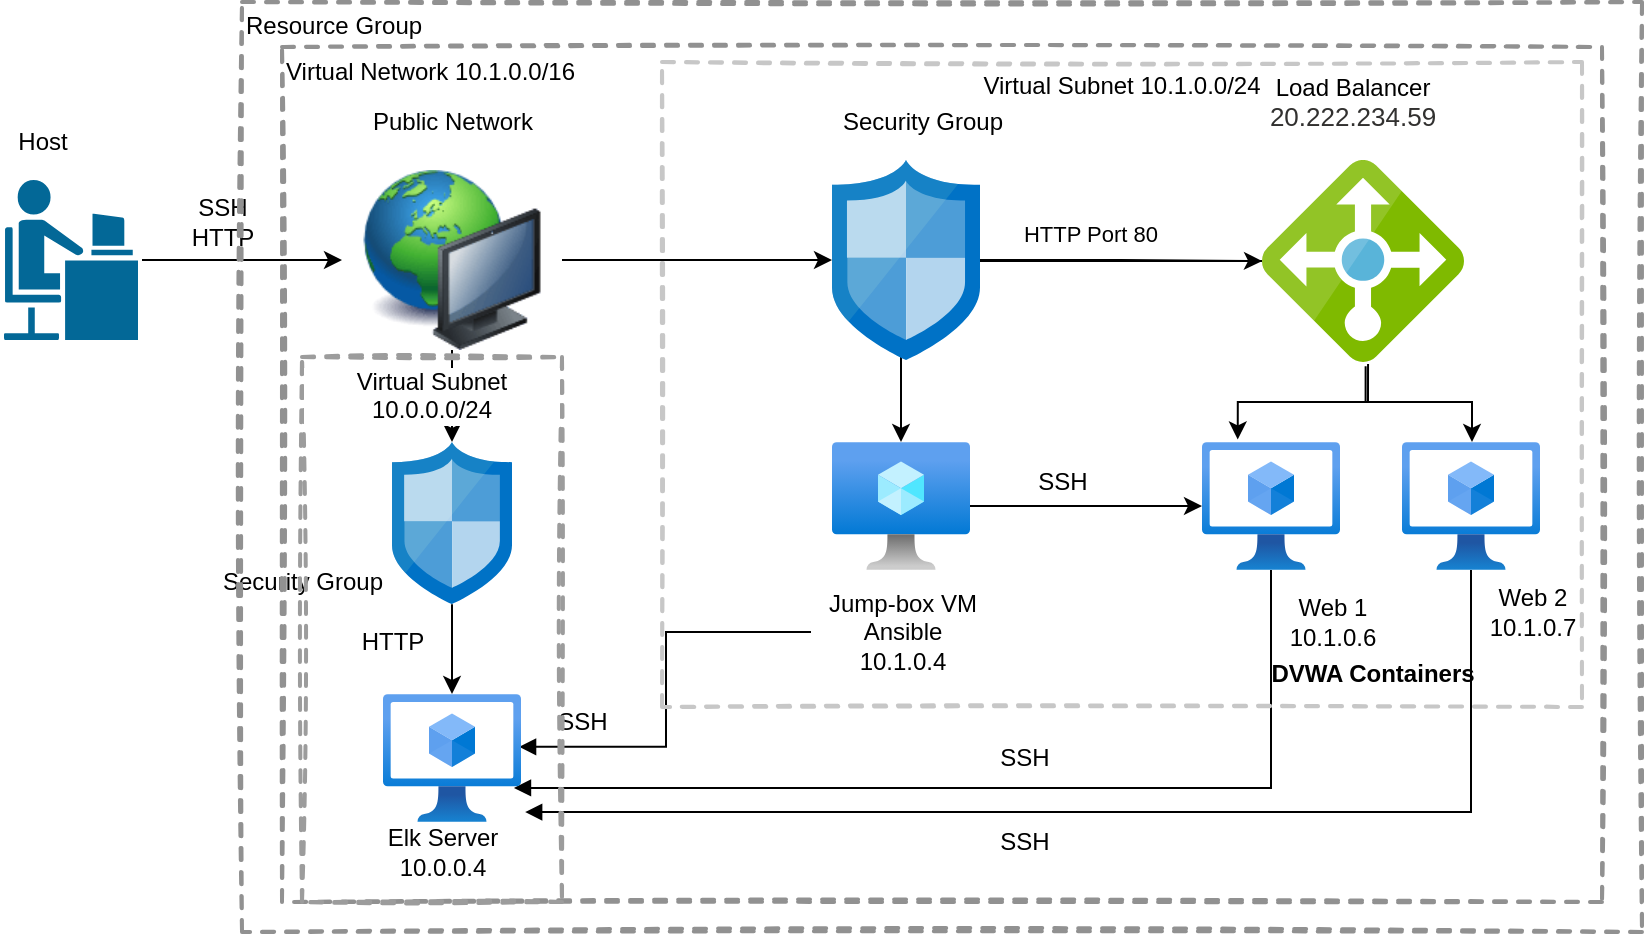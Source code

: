 <mxfile version="17.5.0" type="google"><diagram id="nQRexkAGeHxZNy12j3t0" name="Page-1"><mxGraphModel dx="1038" dy="547" grid="1" gridSize="10" guides="1" tooltips="1" connect="1" arrows="1" fold="1" page="1" pageScale="1" pageWidth="980" pageHeight="690" math="0" shadow="0"><root><mxCell id="0"/><mxCell id="1" parent="0"/><mxCell id="AliA5fw3jf4IeU8cdq8I-28" value="" style="edgeStyle=orthogonalEdgeStyle;rounded=0;orthogonalLoop=1;jettySize=auto;html=1;" edge="1" parent="1" source="AliA5fw3jf4IeU8cdq8I-1" target="AliA5fw3jf4IeU8cdq8I-7"><mxGeometry relative="1" as="geometry"/></mxCell><mxCell id="AliA5fw3jf4IeU8cdq8I-1" value="" style="shape=mxgraph.cisco.people.androgenous_person;sketch=0;html=1;pointerEvents=1;dashed=0;fillColor=#036897;strokeColor=#ffffff;strokeWidth=2;verticalLabelPosition=bottom;verticalAlign=top;align=center;outlineConnect=0;" vertex="1" parent="1"><mxGeometry x="10" y="218" width="69" height="82" as="geometry"/></mxCell><mxCell id="AliA5fw3jf4IeU8cdq8I-2" value="Host" style="text;html=1;resizable=0;autosize=1;align=center;verticalAlign=middle;points=[];fillColor=none;strokeColor=none;rounded=0;" vertex="1" parent="1"><mxGeometry x="10" y="190" width="40" height="20" as="geometry"/></mxCell><mxCell id="AliA5fw3jf4IeU8cdq8I-29" value="" style="edgeStyle=orthogonalEdgeStyle;rounded=0;orthogonalLoop=1;jettySize=auto;html=1;" edge="1" parent="1" source="AliA5fw3jf4IeU8cdq8I-7" target="AliA5fw3jf4IeU8cdq8I-13"><mxGeometry relative="1" as="geometry"/></mxCell><mxCell id="AliA5fw3jf4IeU8cdq8I-62" value="" style="edgeStyle=orthogonalEdgeStyle;rounded=0;sketch=0;orthogonalLoop=1;jettySize=auto;html=1;" edge="1" parent="1" source="AliA5fw3jf4IeU8cdq8I-7" target="AliA5fw3jf4IeU8cdq8I-46"><mxGeometry relative="1" as="geometry"/></mxCell><mxCell id="AliA5fw3jf4IeU8cdq8I-7" value="" style="image;html=1;image=img/lib/clip_art/computers/Network_128x128.png" vertex="1" parent="1"><mxGeometry x="180" y="214" width="110" height="90" as="geometry"/></mxCell><mxCell id="AliA5fw3jf4IeU8cdq8I-9" value="Public Network" style="text;html=1;resizable=0;autosize=1;align=center;verticalAlign=middle;points=[];fillColor=none;strokeColor=none;rounded=0;" vertex="1" parent="1"><mxGeometry x="185" y="180" width="100" height="20" as="geometry"/></mxCell><mxCell id="AliA5fw3jf4IeU8cdq8I-48" value="" style="edgeStyle=orthogonalEdgeStyle;rounded=0;orthogonalLoop=1;jettySize=auto;html=1;" edge="1" parent="1" source="AliA5fw3jf4IeU8cdq8I-12" target="AliA5fw3jf4IeU8cdq8I-31"><mxGeometry relative="1" as="geometry"/></mxCell><mxCell id="AliA5fw3jf4IeU8cdq8I-60" value="" style="edgeStyle=orthogonalEdgeStyle;rounded=0;orthogonalLoop=1;jettySize=auto;html=1;exitX=0.513;exitY=1.021;exitDx=0;exitDy=0;exitPerimeter=0;sketch=0;" edge="1" parent="1" source="AliA5fw3jf4IeU8cdq8I-12" target="AliA5fw3jf4IeU8cdq8I-35"><mxGeometry relative="1" as="geometry"><mxPoint x="640" y="340" as="sourcePoint"/><Array as="points"><mxPoint x="692" y="330"/><mxPoint x="745" y="330"/></Array></mxGeometry></mxCell><mxCell id="AliA5fw3jf4IeU8cdq8I-12" value="" style="sketch=0;aspect=fixed;html=1;points=[];align=center;image;fontSize=12;image=img/lib/mscae/Load_Balancer_feature.svg;" vertex="1" parent="1"><mxGeometry x="640" y="209" width="101" height="101" as="geometry"/></mxCell><mxCell id="AliA5fw3jf4IeU8cdq8I-17" value="Load Balancer&lt;br&gt;&lt;div style=&quot;text-align: left&quot;&gt;&lt;font color=&quot;#323130&quot;&gt;&lt;span style=&quot;font-size: 13px ; background-color: rgb(255 , 255 , 255)&quot;&gt;20.222.234.59&lt;/span&gt;&lt;/font&gt;&lt;/div&gt;" style="text;html=1;resizable=0;autosize=1;align=center;verticalAlign=middle;points=[];fillColor=none;strokeColor=none;rounded=0;" vertex="1" parent="1"><mxGeometry x="635" y="165" width="100" height="30" as="geometry"/></mxCell><mxCell id="AliA5fw3jf4IeU8cdq8I-18" value="Security Group" style="text;html=1;resizable=0;autosize=1;align=center;verticalAlign=middle;points=[];fillColor=none;strokeColor=none;rounded=0;" vertex="1" parent="1"><mxGeometry x="420" y="180" width="100" height="20" as="geometry"/></mxCell><mxCell id="AliA5fw3jf4IeU8cdq8I-36" value="" style="edgeStyle=orthogonalEdgeStyle;rounded=0;orthogonalLoop=1;jettySize=auto;html=1;" edge="1" parent="1" source="AliA5fw3jf4IeU8cdq8I-31" target="AliA5fw3jf4IeU8cdq8I-34"><mxGeometry relative="1" as="geometry"/></mxCell><mxCell id="AliA5fw3jf4IeU8cdq8I-31" value="" style="aspect=fixed;html=1;points=[];align=center;image;fontSize=12;image=img/lib/azure2/compute/Virtual_Machine.svg;" vertex="1" parent="1"><mxGeometry x="425" y="350.0" width="69" height="64" as="geometry"/></mxCell><mxCell id="AliA5fw3jf4IeU8cdq8I-73" style="edgeStyle=orthogonalEdgeStyle;rounded=0;sketch=0;orthogonalLoop=1;jettySize=auto;html=1;entryX=0.986;entryY=0.413;entryDx=0;entryDy=0;entryPerimeter=0;startArrow=none;startFill=0;endArrow=block;endFill=1;" edge="1" parent="1" source="AliA5fw3jf4IeU8cdq8I-33" target="AliA5fw3jf4IeU8cdq8I-63"><mxGeometry relative="1" as="geometry"/></mxCell><mxCell id="AliA5fw3jf4IeU8cdq8I-33" value="Jump-box VM&lt;br&gt;Ansible&lt;br&gt;10.1.0.4" style="text;html=1;resizable=0;autosize=1;align=center;verticalAlign=middle;points=[];fillColor=none;strokeColor=none;rounded=0;" vertex="1" parent="1"><mxGeometry x="414.5" y="420" width="90" height="50" as="geometry"/></mxCell><mxCell id="AliA5fw3jf4IeU8cdq8I-77" style="edgeStyle=orthogonalEdgeStyle;rounded=0;sketch=0;orthogonalLoop=1;jettySize=auto;html=1;entryX=0.949;entryY=0.734;entryDx=0;entryDy=0;entryPerimeter=0;startArrow=none;startFill=0;endArrow=block;endFill=1;" edge="1" parent="1" source="AliA5fw3jf4IeU8cdq8I-34" target="AliA5fw3jf4IeU8cdq8I-63"><mxGeometry relative="1" as="geometry"><Array as="points"><mxPoint x="645" y="523"/></Array></mxGeometry></mxCell><mxCell id="AliA5fw3jf4IeU8cdq8I-84" value="SSH" style="edgeLabel;html=1;align=center;verticalAlign=middle;resizable=0;points=[];fontSize=12;" vertex="1" connectable="0" parent="AliA5fw3jf4IeU8cdq8I-77"><mxGeometry x="-0.007" y="-7" relative="1" as="geometry"><mxPoint x="9" y="-8" as="offset"/></mxGeometry></mxCell><mxCell id="AliA5fw3jf4IeU8cdq8I-34" value="" style="aspect=fixed;html=1;points=[];align=center;image;fontSize=12;image=img/lib/azure2/compute/Virtual_Machines_Classic.svg;sketch=1;" vertex="1" parent="1"><mxGeometry x="610" y="350" width="69" height="64" as="geometry"/></mxCell><mxCell id="AliA5fw3jf4IeU8cdq8I-38" value="Web 1&lt;br&gt;10.1.0.6" style="text;html=1;resizable=0;autosize=1;align=center;verticalAlign=middle;points=[];fillColor=none;strokeColor=none;rounded=0;" vertex="1" parent="1"><mxGeometry x="645" y="425" width="60" height="30" as="geometry"/></mxCell><mxCell id="AliA5fw3jf4IeU8cdq8I-39" value="Web 2&lt;br&gt;10.1.0.7" style="text;html=1;resizable=0;autosize=1;align=center;verticalAlign=middle;points=[];fillColor=none;strokeColor=none;rounded=0;" vertex="1" parent="1"><mxGeometry x="745" y="420" width="60" height="30" as="geometry"/></mxCell><mxCell id="AliA5fw3jf4IeU8cdq8I-47" value="" style="edgeStyle=orthogonalEdgeStyle;rounded=0;orthogonalLoop=1;jettySize=auto;html=1;" edge="1" parent="1" source="AliA5fw3jf4IeU8cdq8I-13" target="AliA5fw3jf4IeU8cdq8I-12"><mxGeometry relative="1" as="geometry"/></mxCell><mxCell id="AliA5fw3jf4IeU8cdq8I-76" value="HTTP Port 80" style="edgeLabel;html=1;align=center;verticalAlign=middle;resizable=0;points=[];" vertex="1" connectable="0" parent="AliA5fw3jf4IeU8cdq8I-47"><mxGeometry x="-0.232" y="13" relative="1" as="geometry"><mxPoint as="offset"/></mxGeometry></mxCell><mxCell id="AliA5fw3jf4IeU8cdq8I-13" value="" style="sketch=0;aspect=fixed;html=1;points=[];align=center;image;fontSize=12;image=img/lib/mscae/Network_Security_Groups_Classic.svg;" vertex="1" parent="1"><mxGeometry x="425" y="209" width="74" height="100" as="geometry"/></mxCell><mxCell id="AliA5fw3jf4IeU8cdq8I-65" value="" style="edgeStyle=orthogonalEdgeStyle;rounded=0;sketch=0;orthogonalLoop=1;jettySize=auto;html=1;" edge="1" parent="1" source="AliA5fw3jf4IeU8cdq8I-46" target="AliA5fw3jf4IeU8cdq8I-63"><mxGeometry relative="1" as="geometry"/></mxCell><mxCell id="AliA5fw3jf4IeU8cdq8I-46" value="" style="sketch=0;aspect=fixed;html=1;points=[];align=center;image;fontSize=12;image=img/lib/mscae/Network_Security_Groups_Classic.svg;" vertex="1" parent="1"><mxGeometry x="205" y="350" width="60" height="81.08" as="geometry"/></mxCell><mxCell id="AliA5fw3jf4IeU8cdq8I-78" style="edgeStyle=orthogonalEdgeStyle;rounded=0;sketch=0;orthogonalLoop=1;jettySize=auto;html=1;entryX=1.03;entryY=0.922;entryDx=0;entryDy=0;entryPerimeter=0;startArrow=none;startFill=0;endArrow=block;endFill=1;" edge="1" parent="1" source="AliA5fw3jf4IeU8cdq8I-35" target="AliA5fw3jf4IeU8cdq8I-63"><mxGeometry relative="1" as="geometry"><Array as="points"><mxPoint x="745" y="535"/></Array></mxGeometry></mxCell><mxCell id="AliA5fw3jf4IeU8cdq8I-85" value="SSH" style="edgeLabel;html=1;align=center;verticalAlign=middle;resizable=0;points=[];fontSize=12;" vertex="1" connectable="0" parent="AliA5fw3jf4IeU8cdq8I-78"><mxGeometry x="0.112" y="6" relative="1" as="geometry"><mxPoint x="-15" y="9" as="offset"/></mxGeometry></mxCell><mxCell id="AliA5fw3jf4IeU8cdq8I-35" value="" style="aspect=fixed;html=1;points=[];align=center;image;fontSize=12;image=img/lib/azure2/compute/Virtual_Machines_Classic.svg;sketch=1;" vertex="1" parent="1"><mxGeometry x="710" y="350" width="69" height="64" as="geometry"/></mxCell><mxCell id="AliA5fw3jf4IeU8cdq8I-61" value="" style="edgeStyle=orthogonalEdgeStyle;rounded=0;orthogonalLoop=1;jettySize=auto;html=1;exitX=0.525;exitY=1.01;exitDx=0;exitDy=0;exitPerimeter=0;sketch=0;entryX=0.259;entryY=-0.02;entryDx=0;entryDy=0;entryPerimeter=0;" edge="1" parent="1" source="AliA5fw3jf4IeU8cdq8I-12" target="AliA5fw3jf4IeU8cdq8I-34"><mxGeometry relative="1" as="geometry"><mxPoint x="650" y="310" as="sourcePoint"/><mxPoint x="703.187" y="347.879" as="targetPoint"/><Array as="points"><mxPoint x="693" y="330"/><mxPoint x="628" y="330"/></Array></mxGeometry></mxCell><mxCell id="AliA5fw3jf4IeU8cdq8I-63" value="" style="aspect=fixed;html=1;points=[];align=center;image;fontSize=12;image=img/lib/azure2/compute/Virtual_Machines_Classic.svg;sketch=1;" vertex="1" parent="1"><mxGeometry x="200.5" y="476" width="69" height="64" as="geometry"/></mxCell><mxCell id="AliA5fw3jf4IeU8cdq8I-71" value="Security Group" style="text;html=1;align=center;verticalAlign=middle;resizable=0;points=[];autosize=1;strokeColor=none;fillColor=none;" vertex="1" parent="1"><mxGeometry x="110" y="410" width="100" height="20" as="geometry"/></mxCell><mxCell id="AliA5fw3jf4IeU8cdq8I-72" value="Elk Server&lt;br&gt;10.0.0.4" style="text;html=1;align=center;verticalAlign=middle;resizable=0;points=[];autosize=1;strokeColor=none;fillColor=none;" vertex="1" parent="1"><mxGeometry x="195" y="540" width="70" height="30" as="geometry"/></mxCell><mxCell id="AliA5fw3jf4IeU8cdq8I-75" value="SSH&lt;br&gt;HTTP" style="text;html=1;align=center;verticalAlign=middle;resizable=0;points=[];autosize=1;strokeColor=none;fillColor=none;" vertex="1" parent="1"><mxGeometry x="95" y="225" width="50" height="30" as="geometry"/></mxCell><mxCell id="AliA5fw3jf4IeU8cdq8I-79" value="DVWA Containers" style="text;html=1;align=center;verticalAlign=middle;resizable=0;points=[];autosize=1;strokeColor=none;fillColor=none;fontSize=12;fontStyle=1" vertex="1" parent="1"><mxGeometry x="635" y="456" width="120" height="20" as="geometry"/></mxCell><mxCell id="AliA5fw3jf4IeU8cdq8I-81" value="SSH" style="text;html=1;align=center;verticalAlign=middle;resizable=0;points=[];autosize=1;strokeColor=none;fillColor=none;fontSize=12;" vertex="1" parent="1"><mxGeometry x="520" y="360" width="40" height="20" as="geometry"/></mxCell><mxCell id="AliA5fw3jf4IeU8cdq8I-82" value="SSH" style="text;html=1;align=center;verticalAlign=middle;resizable=0;points=[];autosize=1;strokeColor=none;fillColor=none;fontSize=12;" vertex="1" parent="1"><mxGeometry x="280" y="480" width="40" height="20" as="geometry"/></mxCell><mxCell id="AliA5fw3jf4IeU8cdq8I-83" value="HTTP" style="text;html=1;align=center;verticalAlign=middle;resizable=0;points=[];autosize=1;strokeColor=none;fillColor=none;fontSize=12;" vertex="1" parent="1"><mxGeometry x="180" y="440" width="50" height="20" as="geometry"/></mxCell><mxCell id="AliA5fw3jf4IeU8cdq8I-86" value="Resource Group" style="fontStyle=0;verticalAlign=top;align=left;spacingTop=-2;fillColor=none;rounded=0;whiteSpace=wrap;html=1;strokeColor=#919191;strokeWidth=2;dashed=1;container=1;collapsible=0;expand=0;recursiveResize=0;labelBackgroundColor=#FFFFFF;sketch=1;fontSize=12;" vertex="1" parent="1"><mxGeometry x="130" y="130" width="700" height="465" as="geometry"/></mxCell><mxCell id="AliA5fw3jf4IeU8cdq8I-87" value="Virtual Network 10.1.0.0/16" style="fontStyle=0;verticalAlign=top;align=left;spacingTop=-2;fillColor=none;rounded=0;whiteSpace=wrap;html=1;strokeColor=#919191;strokeWidth=2;dashed=1;container=1;collapsible=0;expand=0;recursiveResize=0;labelBackgroundColor=#FFFFFF;sketch=1;fontSize=12;" vertex="1" parent="AliA5fw3jf4IeU8cdq8I-86"><mxGeometry x="20" y="22.5" width="660" height="427.5" as="geometry"/></mxCell><mxCell id="AliA5fw3jf4IeU8cdq8I-88" value="Virtual Subnet 10.1.0.0/24" style="fontStyle=0;verticalAlign=top;align=center;spacingTop=-2;fillColor=none;rounded=0;whiteSpace=wrap;html=1;strokeColor=#C7C7C7;strokeWidth=2;container=1;collapsible=0;expand=0;recursiveResize=0;labelBackgroundColor=#FFFFFF;sketch=1;fontSize=12;dashed=1;" vertex="1" parent="AliA5fw3jf4IeU8cdq8I-87"><mxGeometry x="190" y="7.5" width="460" height="322.5" as="geometry"/></mxCell><mxCell id="AliA5fw3jf4IeU8cdq8I-89" value="Virtual Subnet 10.0.0.0/24" style="fontStyle=0;verticalAlign=top;align=center;spacingTop=-2;fillColor=none;rounded=0;whiteSpace=wrap;html=1;strokeColor=#9C9C9C;strokeWidth=2;container=1;collapsible=0;expand=0;recursiveResize=0;labelBackgroundColor=#FFFFFF;sketch=1;fontSize=12;dashed=1;" vertex="1" parent="AliA5fw3jf4IeU8cdq8I-87"><mxGeometry x="10" y="155" width="130" height="272.5" as="geometry"/></mxCell></root></mxGraphModel></diagram></mxfile>